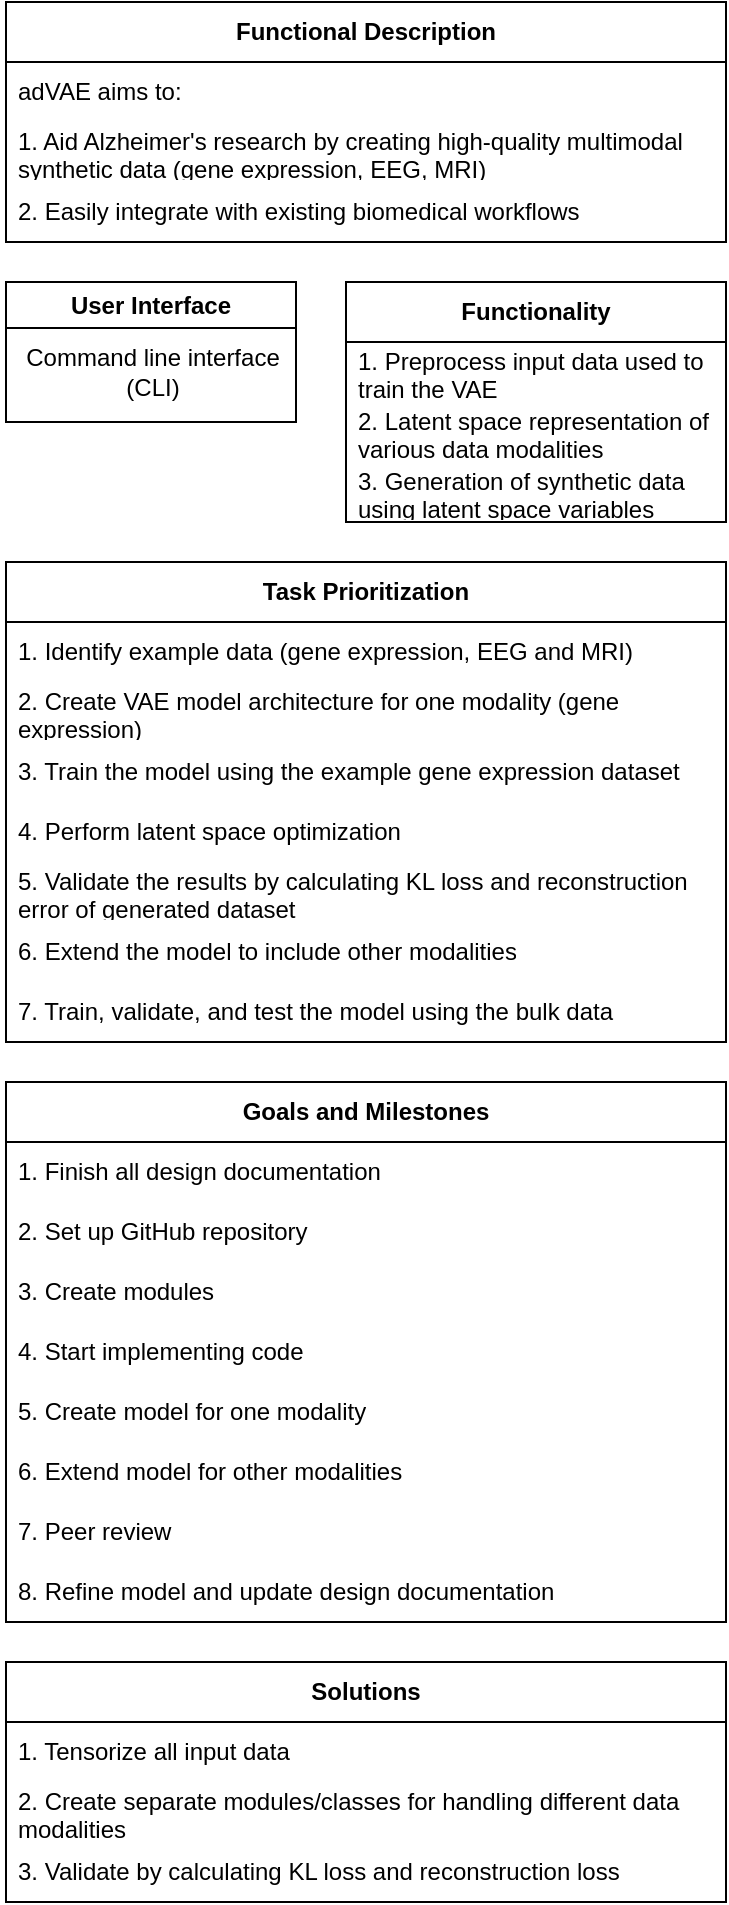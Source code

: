 <mxfile version="26.0.5">
  <diagram id="C5RBs43oDa-KdzZeNtuy" name="Page-1">
    <mxGraphModel dx="984" dy="567" grid="1" gridSize="10" guides="1" tooltips="1" connect="1" arrows="1" fold="1" page="1" pageScale="1" pageWidth="827" pageHeight="1169" math="0" shadow="0">
      <root>
        <mxCell id="WIyWlLk6GJQsqaUBKTNV-0" />
        <mxCell id="WIyWlLk6GJQsqaUBKTNV-1" parent="WIyWlLk6GJQsqaUBKTNV-0" />
        <mxCell id="r68vh4ijPSg9GEHyCvrY-1" value="&lt;b&gt;Functional Description&lt;/b&gt;" style="swimlane;fontStyle=0;childLayout=stackLayout;horizontal=1;startSize=30;horizontalStack=0;resizeParent=1;resizeParentMax=0;resizeLast=0;collapsible=1;marginBottom=0;whiteSpace=wrap;html=1;" vertex="1" parent="WIyWlLk6GJQsqaUBKTNV-1">
          <mxGeometry x="240" y="120" width="360" height="120" as="geometry" />
        </mxCell>
        <mxCell id="r68vh4ijPSg9GEHyCvrY-2" value="adVAE aims to:&amp;nbsp;" style="text;strokeColor=none;fillColor=none;align=left;verticalAlign=middle;spacingLeft=4;spacingRight=4;overflow=hidden;points=[[0,0.5],[1,0.5]];portConstraint=eastwest;rotatable=0;whiteSpace=wrap;html=1;" vertex="1" parent="r68vh4ijPSg9GEHyCvrY-1">
          <mxGeometry y="30" width="360" height="30" as="geometry" />
        </mxCell>
        <mxCell id="r68vh4ijPSg9GEHyCvrY-3" value="1. Aid Alzheimer&#39;s research by creating high-quality multimodal synthetic data (gene expression, EEG, MRI)" style="text;strokeColor=none;fillColor=none;align=left;verticalAlign=middle;spacingLeft=4;spacingRight=4;overflow=hidden;points=[[0,0.5],[1,0.5]];portConstraint=eastwest;rotatable=0;whiteSpace=wrap;html=1;" vertex="1" parent="r68vh4ijPSg9GEHyCvrY-1">
          <mxGeometry y="60" width="360" height="30" as="geometry" />
        </mxCell>
        <mxCell id="r68vh4ijPSg9GEHyCvrY-14" value="2. Easily integrate with existing biomedical workflows" style="text;strokeColor=none;fillColor=none;align=left;verticalAlign=middle;spacingLeft=4;spacingRight=4;overflow=hidden;points=[[0,0.5],[1,0.5]];portConstraint=eastwest;rotatable=0;whiteSpace=wrap;html=1;" vertex="1" parent="r68vh4ijPSg9GEHyCvrY-1">
          <mxGeometry y="90" width="360" height="30" as="geometry" />
        </mxCell>
        <mxCell id="r68vh4ijPSg9GEHyCvrY-6" value="User Interface" style="swimlane;whiteSpace=wrap;html=1;" vertex="1" parent="WIyWlLk6GJQsqaUBKTNV-1">
          <mxGeometry x="240" y="260" width="145" height="70" as="geometry" />
        </mxCell>
        <mxCell id="r68vh4ijPSg9GEHyCvrY-7" value="Command line interface&lt;div&gt;(CLI)&lt;/div&gt;" style="text;html=1;align=center;verticalAlign=middle;resizable=0;points=[];autosize=1;strokeColor=none;fillColor=none;" vertex="1" parent="r68vh4ijPSg9GEHyCvrY-6">
          <mxGeometry x="-2.5" y="25" width="150" height="40" as="geometry" />
        </mxCell>
        <mxCell id="r68vh4ijPSg9GEHyCvrY-9" value="&lt;b&gt;Functionality&lt;/b&gt;" style="swimlane;fontStyle=0;childLayout=stackLayout;horizontal=1;startSize=30;horizontalStack=0;resizeParent=1;resizeParentMax=0;resizeLast=0;collapsible=1;marginBottom=0;whiteSpace=wrap;html=1;" vertex="1" parent="WIyWlLk6GJQsqaUBKTNV-1">
          <mxGeometry x="410" y="260" width="190" height="120" as="geometry" />
        </mxCell>
        <mxCell id="r68vh4ijPSg9GEHyCvrY-10" value="1. Preprocess input data used to train the VAE" style="text;strokeColor=none;fillColor=none;align=left;verticalAlign=middle;spacingLeft=4;spacingRight=4;overflow=hidden;points=[[0,0.5],[1,0.5]];portConstraint=eastwest;rotatable=0;whiteSpace=wrap;html=1;" vertex="1" parent="r68vh4ijPSg9GEHyCvrY-9">
          <mxGeometry y="30" width="190" height="30" as="geometry" />
        </mxCell>
        <mxCell id="r68vh4ijPSg9GEHyCvrY-11" value="2. Latent space representation of various data modalities" style="text;strokeColor=none;fillColor=none;align=left;verticalAlign=middle;spacingLeft=4;spacingRight=4;overflow=hidden;points=[[0,0.5],[1,0.5]];portConstraint=eastwest;rotatable=0;whiteSpace=wrap;html=1;" vertex="1" parent="r68vh4ijPSg9GEHyCvrY-9">
          <mxGeometry y="60" width="190" height="30" as="geometry" />
        </mxCell>
        <mxCell id="r68vh4ijPSg9GEHyCvrY-12" value="3. Generation of synthetic data using latent space variables" style="text;strokeColor=none;fillColor=none;align=left;verticalAlign=middle;spacingLeft=4;spacingRight=4;overflow=hidden;points=[[0,0.5],[1,0.5]];portConstraint=eastwest;rotatable=0;whiteSpace=wrap;html=1;" vertex="1" parent="r68vh4ijPSg9GEHyCvrY-9">
          <mxGeometry y="90" width="190" height="30" as="geometry" />
        </mxCell>
        <mxCell id="r68vh4ijPSg9GEHyCvrY-15" value="&lt;b&gt;Task Prioritization&lt;/b&gt;" style="swimlane;fontStyle=0;childLayout=stackLayout;horizontal=1;startSize=30;horizontalStack=0;resizeParent=1;resizeParentMax=0;resizeLast=0;collapsible=1;marginBottom=0;whiteSpace=wrap;html=1;" vertex="1" parent="WIyWlLk6GJQsqaUBKTNV-1">
          <mxGeometry x="240" y="400" width="360" height="240" as="geometry" />
        </mxCell>
        <mxCell id="r68vh4ijPSg9GEHyCvrY-16" value="1. Identify example data (gene expression, EEG and MRI)" style="text;strokeColor=none;fillColor=none;align=left;verticalAlign=middle;spacingLeft=4;spacingRight=4;overflow=hidden;points=[[0,0.5],[1,0.5]];portConstraint=eastwest;rotatable=0;whiteSpace=wrap;html=1;" vertex="1" parent="r68vh4ijPSg9GEHyCvrY-15">
          <mxGeometry y="30" width="360" height="30" as="geometry" />
        </mxCell>
        <mxCell id="r68vh4ijPSg9GEHyCvrY-17" value="2. Create VAE model architecture for one modality (gene expression)" style="text;strokeColor=none;fillColor=none;align=left;verticalAlign=middle;spacingLeft=4;spacingRight=4;overflow=hidden;points=[[0,0.5],[1,0.5]];portConstraint=eastwest;rotatable=0;whiteSpace=wrap;html=1;" vertex="1" parent="r68vh4ijPSg9GEHyCvrY-15">
          <mxGeometry y="60" width="360" height="30" as="geometry" />
        </mxCell>
        <mxCell id="r68vh4ijPSg9GEHyCvrY-18" value="3. Train the model using the example gene expression dataset" style="text;strokeColor=none;fillColor=none;align=left;verticalAlign=middle;spacingLeft=4;spacingRight=4;overflow=hidden;points=[[0,0.5],[1,0.5]];portConstraint=eastwest;rotatable=0;whiteSpace=wrap;html=1;" vertex="1" parent="r68vh4ijPSg9GEHyCvrY-15">
          <mxGeometry y="90" width="360" height="30" as="geometry" />
        </mxCell>
        <mxCell id="r68vh4ijPSg9GEHyCvrY-19" value="4. Perform latent space optimization" style="text;strokeColor=none;fillColor=none;align=left;verticalAlign=middle;spacingLeft=4;spacingRight=4;overflow=hidden;points=[[0,0.5],[1,0.5]];portConstraint=eastwest;rotatable=0;whiteSpace=wrap;html=1;" vertex="1" parent="r68vh4ijPSg9GEHyCvrY-15">
          <mxGeometry y="120" width="360" height="30" as="geometry" />
        </mxCell>
        <mxCell id="r68vh4ijPSg9GEHyCvrY-20" value="5. Validate the results by calculating KL loss and reconstruction error of generated dataset" style="text;strokeColor=none;fillColor=none;align=left;verticalAlign=middle;spacingLeft=4;spacingRight=4;overflow=hidden;points=[[0,0.5],[1,0.5]];portConstraint=eastwest;rotatable=0;whiteSpace=wrap;html=1;" vertex="1" parent="r68vh4ijPSg9GEHyCvrY-15">
          <mxGeometry y="150" width="360" height="30" as="geometry" />
        </mxCell>
        <mxCell id="r68vh4ijPSg9GEHyCvrY-22" value="6. Extend the model to include other modalities" style="text;strokeColor=none;fillColor=none;align=left;verticalAlign=middle;spacingLeft=4;spacingRight=4;overflow=hidden;points=[[0,0.5],[1,0.5]];portConstraint=eastwest;rotatable=0;whiteSpace=wrap;html=1;" vertex="1" parent="r68vh4ijPSg9GEHyCvrY-15">
          <mxGeometry y="180" width="360" height="30" as="geometry" />
        </mxCell>
        <mxCell id="r68vh4ijPSg9GEHyCvrY-23" value="7. Train, validate, and test the model using the bulk data" style="text;strokeColor=none;fillColor=none;align=left;verticalAlign=middle;spacingLeft=4;spacingRight=4;overflow=hidden;points=[[0,0.5],[1,0.5]];portConstraint=eastwest;rotatable=0;whiteSpace=wrap;html=1;" vertex="1" parent="r68vh4ijPSg9GEHyCvrY-15">
          <mxGeometry y="210" width="360" height="30" as="geometry" />
        </mxCell>
        <mxCell id="r68vh4ijPSg9GEHyCvrY-25" value="&lt;b&gt;Goals and Milestones&lt;/b&gt;" style="swimlane;fontStyle=0;childLayout=stackLayout;horizontal=1;startSize=30;horizontalStack=0;resizeParent=1;resizeParentMax=0;resizeLast=0;collapsible=1;marginBottom=0;whiteSpace=wrap;html=1;" vertex="1" parent="WIyWlLk6GJQsqaUBKTNV-1">
          <mxGeometry x="240" y="660" width="360" height="270" as="geometry" />
        </mxCell>
        <mxCell id="r68vh4ijPSg9GEHyCvrY-26" value="1. Finish all design documentation" style="text;strokeColor=none;fillColor=none;align=left;verticalAlign=middle;spacingLeft=4;spacingRight=4;overflow=hidden;points=[[0,0.5],[1,0.5]];portConstraint=eastwest;rotatable=0;whiteSpace=wrap;html=1;" vertex="1" parent="r68vh4ijPSg9GEHyCvrY-25">
          <mxGeometry y="30" width="360" height="30" as="geometry" />
        </mxCell>
        <mxCell id="r68vh4ijPSg9GEHyCvrY-27" value="2. Set up GitHub repository" style="text;strokeColor=none;fillColor=none;align=left;verticalAlign=middle;spacingLeft=4;spacingRight=4;overflow=hidden;points=[[0,0.5],[1,0.5]];portConstraint=eastwest;rotatable=0;whiteSpace=wrap;html=1;" vertex="1" parent="r68vh4ijPSg9GEHyCvrY-25">
          <mxGeometry y="60" width="360" height="30" as="geometry" />
        </mxCell>
        <mxCell id="r68vh4ijPSg9GEHyCvrY-28" value="3. Create modules" style="text;strokeColor=none;fillColor=none;align=left;verticalAlign=middle;spacingLeft=4;spacingRight=4;overflow=hidden;points=[[0,0.5],[1,0.5]];portConstraint=eastwest;rotatable=0;whiteSpace=wrap;html=1;" vertex="1" parent="r68vh4ijPSg9GEHyCvrY-25">
          <mxGeometry y="90" width="360" height="30" as="geometry" />
        </mxCell>
        <mxCell id="r68vh4ijPSg9GEHyCvrY-29" value="4. Start implementing code" style="text;strokeColor=none;fillColor=none;align=left;verticalAlign=middle;spacingLeft=4;spacingRight=4;overflow=hidden;points=[[0,0.5],[1,0.5]];portConstraint=eastwest;rotatable=0;whiteSpace=wrap;html=1;" vertex="1" parent="r68vh4ijPSg9GEHyCvrY-25">
          <mxGeometry y="120" width="360" height="30" as="geometry" />
        </mxCell>
        <mxCell id="r68vh4ijPSg9GEHyCvrY-30" value="5. Create model for one modality" style="text;strokeColor=none;fillColor=none;align=left;verticalAlign=middle;spacingLeft=4;spacingRight=4;overflow=hidden;points=[[0,0.5],[1,0.5]];portConstraint=eastwest;rotatable=0;whiteSpace=wrap;html=1;" vertex="1" parent="r68vh4ijPSg9GEHyCvrY-25">
          <mxGeometry y="150" width="360" height="30" as="geometry" />
        </mxCell>
        <mxCell id="r68vh4ijPSg9GEHyCvrY-31" value="6. Extend model for other modalities" style="text;strokeColor=none;fillColor=none;align=left;verticalAlign=middle;spacingLeft=4;spacingRight=4;overflow=hidden;points=[[0,0.5],[1,0.5]];portConstraint=eastwest;rotatable=0;whiteSpace=wrap;html=1;" vertex="1" parent="r68vh4ijPSg9GEHyCvrY-25">
          <mxGeometry y="180" width="360" height="30" as="geometry" />
        </mxCell>
        <mxCell id="r68vh4ijPSg9GEHyCvrY-32" value="7. Peer review" style="text;strokeColor=none;fillColor=none;align=left;verticalAlign=middle;spacingLeft=4;spacingRight=4;overflow=hidden;points=[[0,0.5],[1,0.5]];portConstraint=eastwest;rotatable=0;whiteSpace=wrap;html=1;" vertex="1" parent="r68vh4ijPSg9GEHyCvrY-25">
          <mxGeometry y="210" width="360" height="30" as="geometry" />
        </mxCell>
        <mxCell id="r68vh4ijPSg9GEHyCvrY-33" value="8. Refine model and update design documentation" style="text;strokeColor=none;fillColor=none;align=left;verticalAlign=middle;spacingLeft=4;spacingRight=4;overflow=hidden;points=[[0,0.5],[1,0.5]];portConstraint=eastwest;rotatable=0;whiteSpace=wrap;html=1;" vertex="1" parent="r68vh4ijPSg9GEHyCvrY-25">
          <mxGeometry y="240" width="360" height="30" as="geometry" />
        </mxCell>
        <mxCell id="r68vh4ijPSg9GEHyCvrY-35" value="&lt;b&gt;Solutions&lt;/b&gt;" style="swimlane;fontStyle=0;childLayout=stackLayout;horizontal=1;startSize=30;horizontalStack=0;resizeParent=1;resizeParentMax=0;resizeLast=0;collapsible=1;marginBottom=0;whiteSpace=wrap;html=1;" vertex="1" parent="WIyWlLk6GJQsqaUBKTNV-1">
          <mxGeometry x="240" y="950" width="360" height="120" as="geometry" />
        </mxCell>
        <mxCell id="r68vh4ijPSg9GEHyCvrY-36" value="1. Tensorize all input data" style="text;strokeColor=none;fillColor=none;align=left;verticalAlign=middle;spacingLeft=4;spacingRight=4;overflow=hidden;points=[[0,0.5],[1,0.5]];portConstraint=eastwest;rotatable=0;whiteSpace=wrap;html=1;" vertex="1" parent="r68vh4ijPSg9GEHyCvrY-35">
          <mxGeometry y="30" width="360" height="30" as="geometry" />
        </mxCell>
        <mxCell id="r68vh4ijPSg9GEHyCvrY-40" value="2. Create separate modules/classes for handling different data modalities" style="text;strokeColor=none;fillColor=none;align=left;verticalAlign=middle;spacingLeft=4;spacingRight=4;overflow=hidden;points=[[0,0.5],[1,0.5]];portConstraint=eastwest;rotatable=0;whiteSpace=wrap;html=1;" vertex="1" parent="r68vh4ijPSg9GEHyCvrY-35">
          <mxGeometry y="60" width="360" height="30" as="geometry" />
        </mxCell>
        <mxCell id="r68vh4ijPSg9GEHyCvrY-39" value="3. Validate by calculating KL loss and reconstruction loss" style="text;strokeColor=none;fillColor=none;align=left;verticalAlign=middle;spacingLeft=4;spacingRight=4;overflow=hidden;points=[[0,0.5],[1,0.5]];portConstraint=eastwest;rotatable=0;whiteSpace=wrap;html=1;" vertex="1" parent="r68vh4ijPSg9GEHyCvrY-35">
          <mxGeometry y="90" width="360" height="30" as="geometry" />
        </mxCell>
      </root>
    </mxGraphModel>
  </diagram>
</mxfile>
